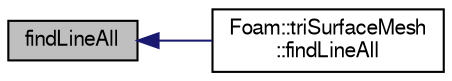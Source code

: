 digraph "findLineAll"
{
  bgcolor="transparent";
  edge [fontname="FreeSans",fontsize="10",labelfontname="FreeSans",labelfontsize="10"];
  node [fontname="FreeSans",fontsize="10",shape=record];
  rankdir="LR";
  Node1 [label="findLineAll",height=0.2,width=0.4,color="black", fillcolor="grey75", style="filled" fontcolor="black"];
  Node1 -> Node2 [dir="back",color="midnightblue",fontsize="10",style="solid",fontname="FreeSans"];
  Node2 [label="Foam::triSurfaceMesh\l::findLineAll",height=0.2,width=0.4,color="black",URL="$a02611.html#a37e2ba98fcb9cf045c16104bf2083058",tooltip="Get all intersections in order from start to end. "];
}
